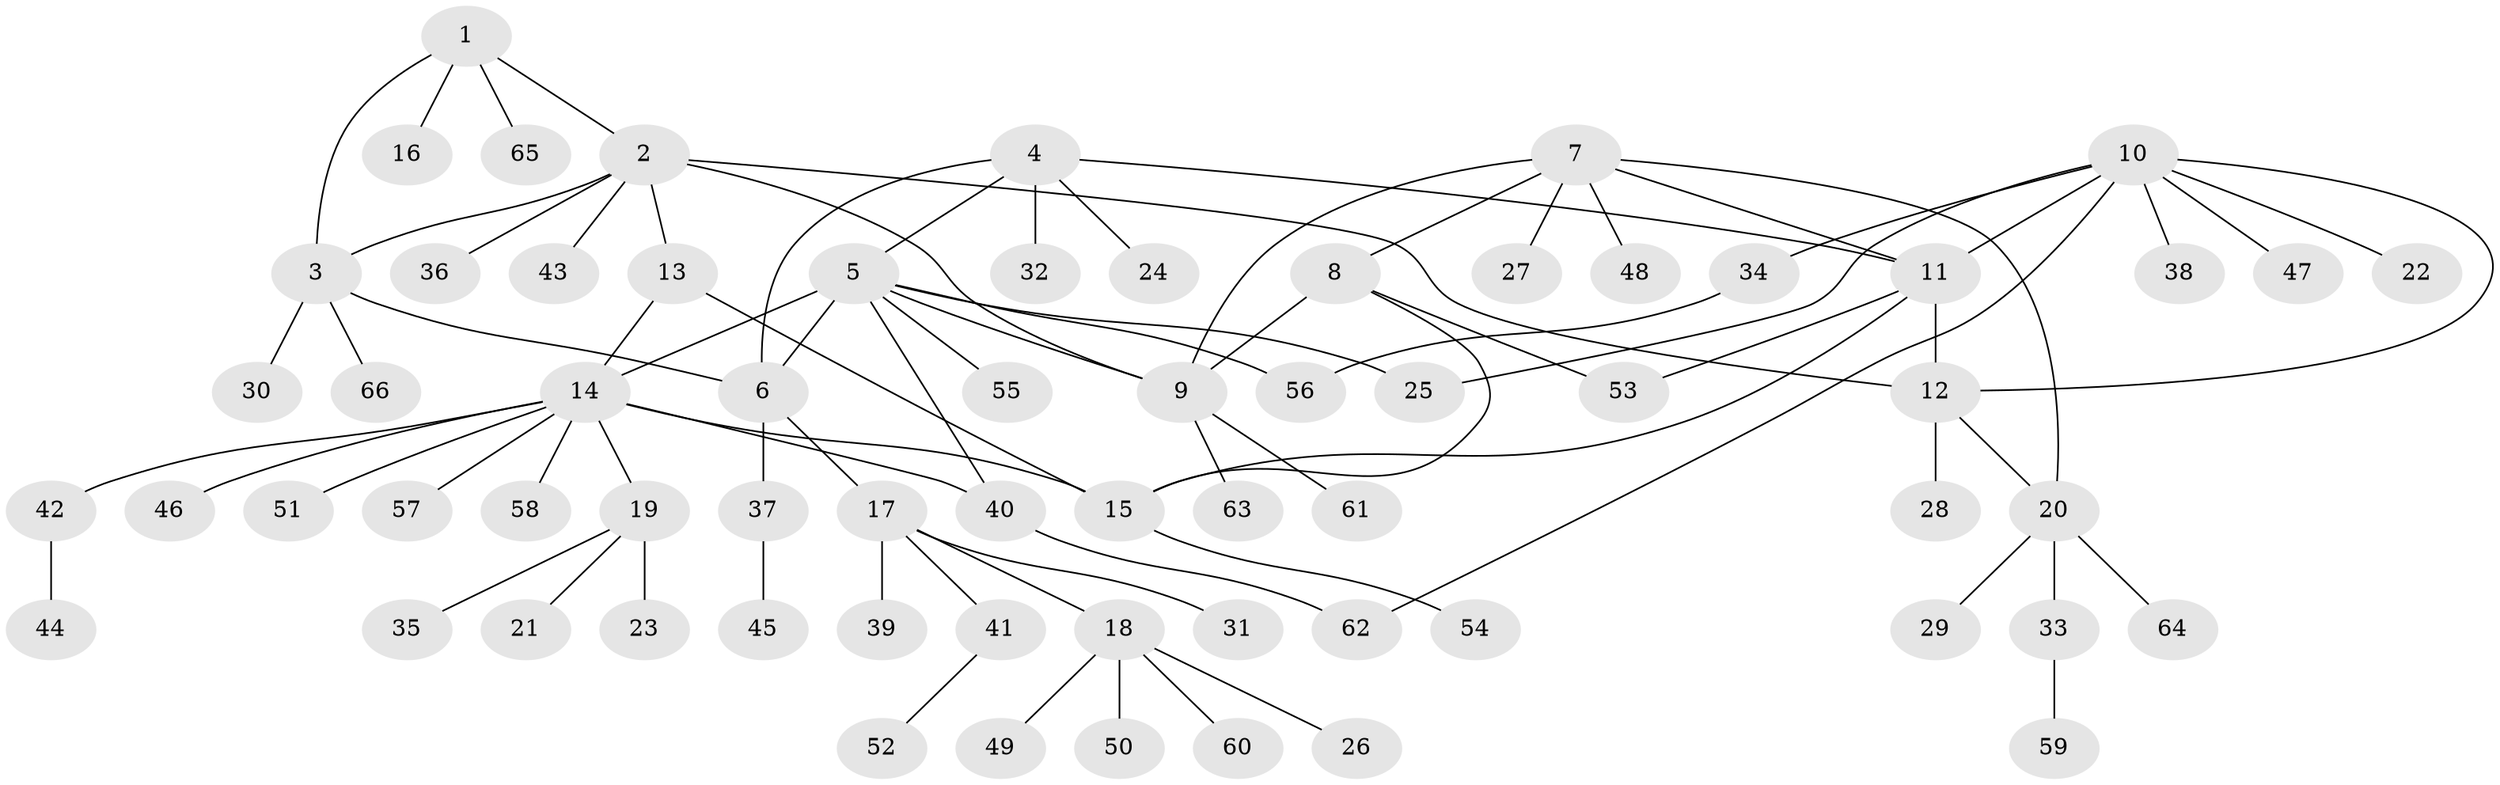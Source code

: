 // coarse degree distribution, {6: 0.04081632653061224, 9: 0.02040816326530612, 3: 0.08163265306122448, 10: 0.04081632653061224, 5: 0.08163265306122448, 7: 0.02040816326530612, 1: 0.6122448979591837, 4: 0.04081632653061224, 2: 0.061224489795918366}
// Generated by graph-tools (version 1.1) at 2025/24/03/03/25 07:24:11]
// undirected, 66 vertices, 82 edges
graph export_dot {
graph [start="1"]
  node [color=gray90,style=filled];
  1;
  2;
  3;
  4;
  5;
  6;
  7;
  8;
  9;
  10;
  11;
  12;
  13;
  14;
  15;
  16;
  17;
  18;
  19;
  20;
  21;
  22;
  23;
  24;
  25;
  26;
  27;
  28;
  29;
  30;
  31;
  32;
  33;
  34;
  35;
  36;
  37;
  38;
  39;
  40;
  41;
  42;
  43;
  44;
  45;
  46;
  47;
  48;
  49;
  50;
  51;
  52;
  53;
  54;
  55;
  56;
  57;
  58;
  59;
  60;
  61;
  62;
  63;
  64;
  65;
  66;
  1 -- 2;
  1 -- 3;
  1 -- 16;
  1 -- 65;
  2 -- 3;
  2 -- 9;
  2 -- 12;
  2 -- 13;
  2 -- 36;
  2 -- 43;
  3 -- 6;
  3 -- 30;
  3 -- 66;
  4 -- 5;
  4 -- 6;
  4 -- 11;
  4 -- 24;
  4 -- 32;
  5 -- 6;
  5 -- 9;
  5 -- 14;
  5 -- 25;
  5 -- 40;
  5 -- 55;
  5 -- 56;
  6 -- 17;
  6 -- 37;
  7 -- 8;
  7 -- 9;
  7 -- 11;
  7 -- 20;
  7 -- 27;
  7 -- 48;
  8 -- 9;
  8 -- 15;
  8 -- 53;
  9 -- 61;
  9 -- 63;
  10 -- 11;
  10 -- 12;
  10 -- 22;
  10 -- 25;
  10 -- 34;
  10 -- 38;
  10 -- 47;
  10 -- 62;
  11 -- 12;
  11 -- 15;
  11 -- 53;
  12 -- 20;
  12 -- 28;
  13 -- 14;
  13 -- 15;
  14 -- 15;
  14 -- 19;
  14 -- 40;
  14 -- 42;
  14 -- 46;
  14 -- 51;
  14 -- 57;
  14 -- 58;
  15 -- 54;
  17 -- 18;
  17 -- 31;
  17 -- 39;
  17 -- 41;
  18 -- 26;
  18 -- 49;
  18 -- 50;
  18 -- 60;
  19 -- 21;
  19 -- 23;
  19 -- 35;
  20 -- 29;
  20 -- 33;
  20 -- 64;
  33 -- 59;
  34 -- 56;
  37 -- 45;
  40 -- 62;
  41 -- 52;
  42 -- 44;
}
